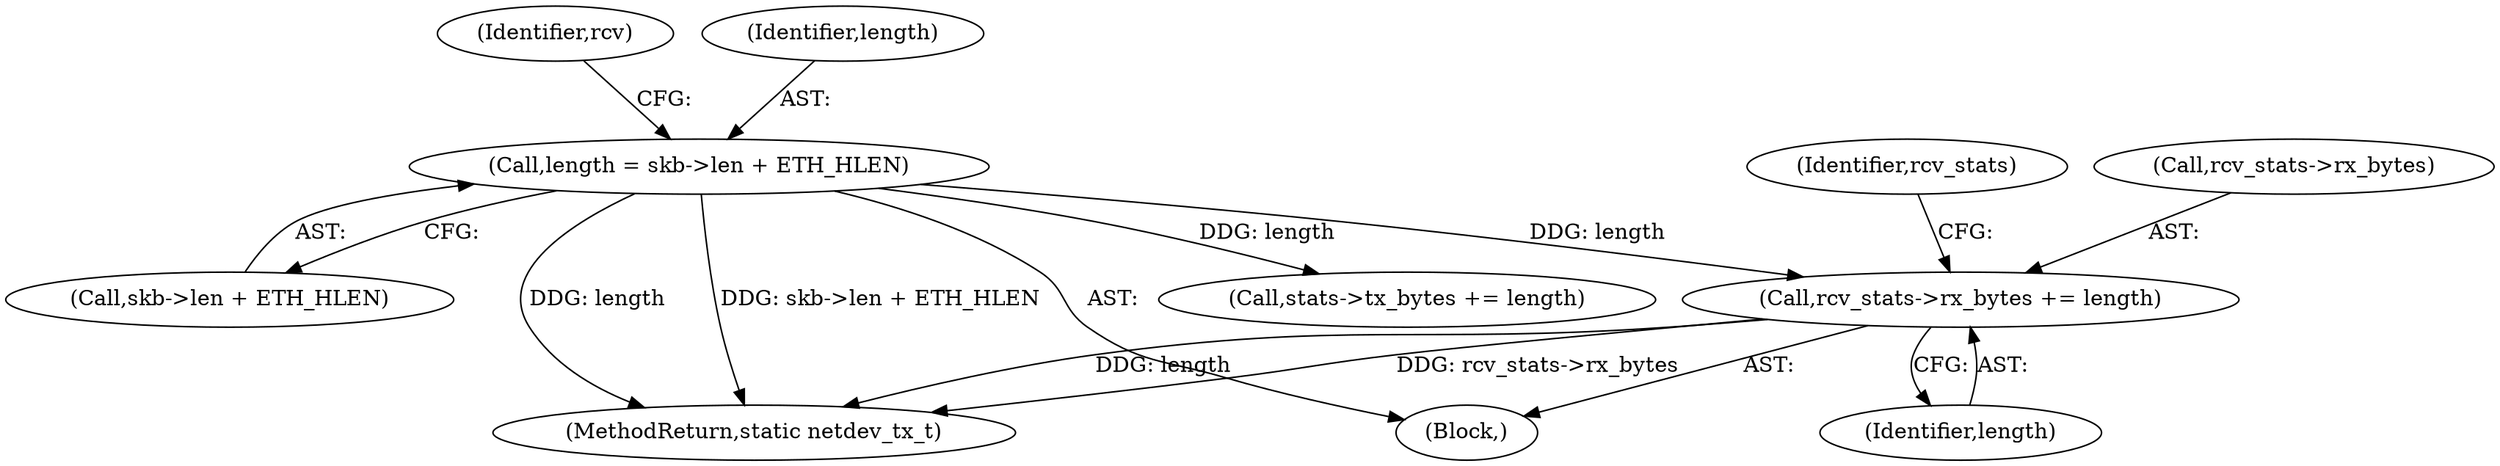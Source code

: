 digraph "0_linux_6ec82562ffc6f297d0de36d65776cff8e5704867@pointer" {
"1000182" [label="(Call,rcv_stats->rx_bytes += length)"];
"1000159" [label="(Call,length = skb->len + ETH_HLEN)"];
"1000173" [label="(Call,stats->tx_bytes += length)"];
"1000189" [label="(Identifier,rcv_stats)"];
"1000186" [label="(Identifier,length)"];
"1000159" [label="(Call,length = skb->len + ETH_HLEN)"];
"1000183" [label="(Call,rcv_stats->rx_bytes)"];
"1000211" [label="(MethodReturn,static netdev_tx_t)"];
"1000161" [label="(Call,skb->len + ETH_HLEN)"];
"1000182" [label="(Call,rcv_stats->rx_bytes += length)"];
"1000103" [label="(Block,)"];
"1000169" [label="(Identifier,rcv)"];
"1000160" [label="(Identifier,length)"];
"1000182" -> "1000103"  [label="AST: "];
"1000182" -> "1000186"  [label="CFG: "];
"1000183" -> "1000182"  [label="AST: "];
"1000186" -> "1000182"  [label="AST: "];
"1000189" -> "1000182"  [label="CFG: "];
"1000182" -> "1000211"  [label="DDG: length"];
"1000182" -> "1000211"  [label="DDG: rcv_stats->rx_bytes"];
"1000159" -> "1000182"  [label="DDG: length"];
"1000159" -> "1000103"  [label="AST: "];
"1000159" -> "1000161"  [label="CFG: "];
"1000160" -> "1000159"  [label="AST: "];
"1000161" -> "1000159"  [label="AST: "];
"1000169" -> "1000159"  [label="CFG: "];
"1000159" -> "1000211"  [label="DDG: length"];
"1000159" -> "1000211"  [label="DDG: skb->len + ETH_HLEN"];
"1000159" -> "1000173"  [label="DDG: length"];
}
